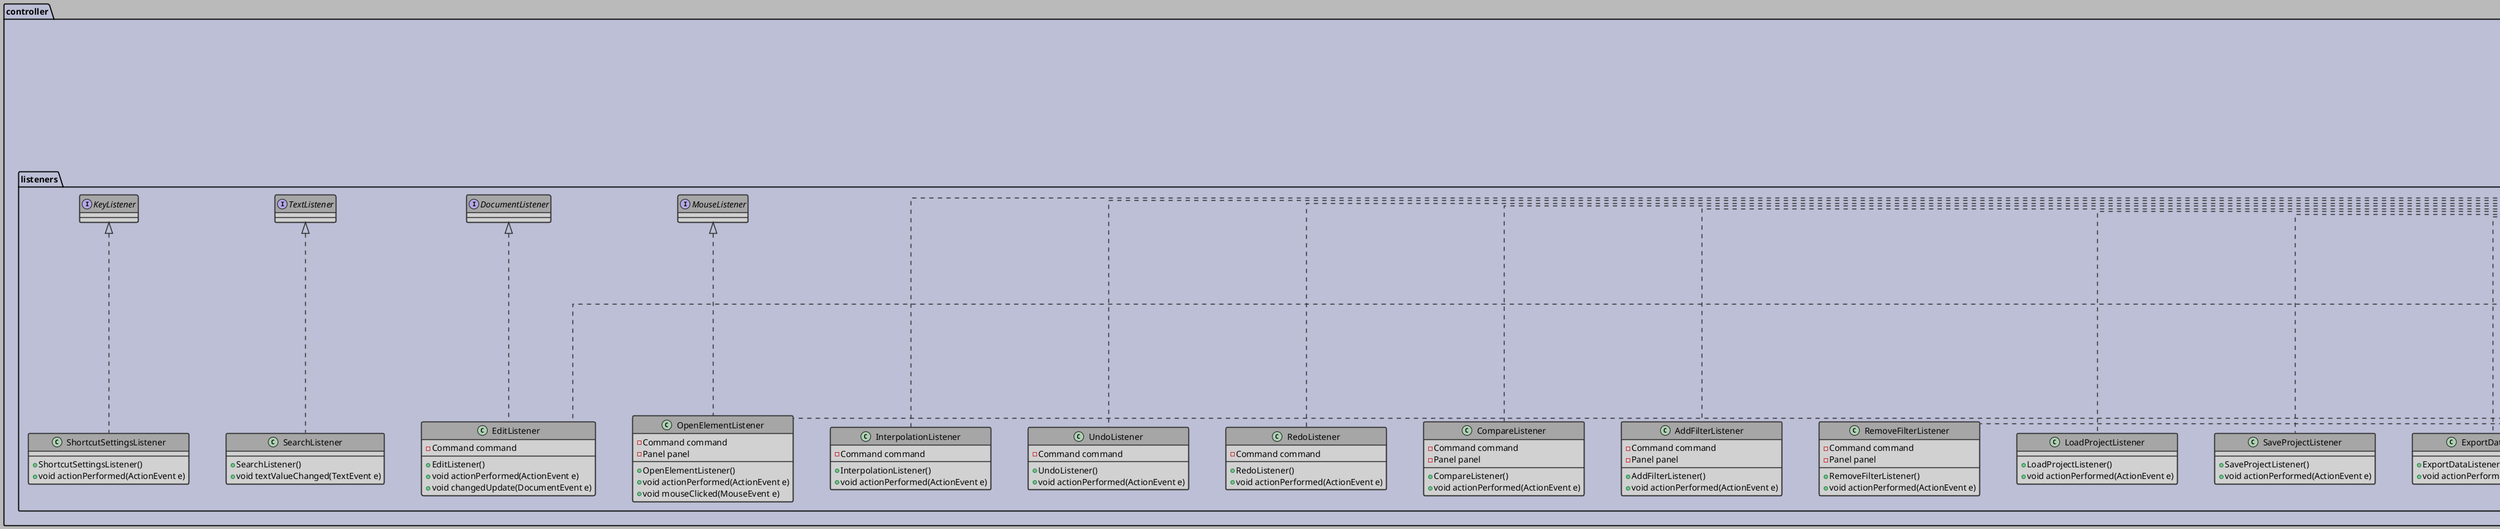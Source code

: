 @startuml


'Style Settings
skinparam {
    Linetype ortho
    BackgroundColor #bababa
    Shadowing false
    Nodesep 60
    Ranksep 50
    
}
skinparam Arrow {
    Color #2e2e2e
    Thickness 1.5
}
skinparam CircledCharacter {
    Radius 8
    FontSize 10
}
skinparam class {
    BackgroundColor #d1d1d1
    BorderColor #2e2e2e
    BorderThickness 1.5
    HeaderBackgroundColor #a6a6a6
}
skinparam package {
    BackgroundColor #bcbfd6
    BorderThickness 1.8
}
skinparam Note {
    BackgroundColor #297547
    BorderColor #171a17
    FontColor #e8e8e8
}

!startsub DIAGRAM

package view {
    interface KeyListener implements EventListener
    interface ActionListener implements EventListener
    interface DocumentListener implements EventListener
    interface TextListener implements EventListener
    interface MouseListener implements EventListener
    


}
package controller{
together {
    
    class EventManager{
        -MainWindow view
        -Model model
        -Map<Event, EventListener> events
        +EventManager(MainWindow view, Model model)
        +getListeners(): Map<Event, EventListener>
        +void subscribeListener(EventListener listener)
        +void removeListener(EventListener listener)
        
    }

    enum Event{
    LOAD
    OPEN
    DELETE
    REMOVE
    SAVE
    SAVEAS
    EDIT
    SEARCH
    CREATE
    RENAME
    MERGE
    COPY
    MOVE
    PASTE
    REDO
    UNDO
    SCALE
    COMPARE
    INTERPOLATE
    ADDFILTER
    REMOVEFILTER
    LOADPROJECT
    EXPORTCSV
    SAVEPROJECT
    SETTINGS
    SCSETTINGS
    PRSETTINGS
    LASETTINGS
    
    /'
    ATTRDROPDOWN
    GRAPHDROPDOWN
    SUBATTRDROPDOWN
    PIN
    STATISTICS
    '/
    }


    
}

package listeners{

        class LoadLibraryListener implements ActionListener{
            -Command command
            +LoadLibraryListener()
            +void actionPerformed(ActionEvent e)
            
        }
        
        class OpenElementListener implements ActionListener, MouseListener{
            -Command command
            -Panel panel
            +OpenElementListener()
            +void actionPerformed(ActionEvent e)
            +void mouseClicked(MouseEvent e)
        }

        class DeleteCellListener implements ActionListener{
            -Command command
            -Panel panel
            +DeleteCellListener()
            +void actionPerformed(ActionEvent e)
        }

        class RemoveListener implements ActionListener{
            -Command command
            -Panel panel
            +RemoveListener()
            +void actionPerformed(ActionEvent e)
            
        }

        class RenameListener implements ActionListener{
            -Command command
            -Panel panel
            +RenameListener()
            +void actionPerformed(ActionEvent e)
            +void valueChanged(TreeSelectionEvent e)
        } 


        class EditListener implements ActionListener, DocumentListener{
            -Command command
            +EditListener()
            +void actionPerformed(ActionEvent e)
            +void changedUpdate(DocumentEvent e)
        }

        class SearchListener implements TextListener{
            +SearchListener()
            +void textValueChanged(TextEvent e)
        }

        class CreateLibraryListener implements ActionListener{
            +CreateLibraryListener()
            +void actionPerformed(ActionEvent e)
        }

        class SaveListener implements ActionListener{
            +SaveListener()
            +void actionPerformed(ActionEvent e)
        }

        class SaveAsListener implements ActionListener{
            +SaveAsListener()
            +void actionPerformed(ActionEvent e)
        }

        class MergeListener implements ActionListener{
            -Command command
            -Panel panel
            +MergeListener()
            +void actionPerformed(ActionEvent e)
            
        }

        class ScaleListener implements ActionListener{
            -Command command
            +ScaleListener()
            +void actionPerformed(ActionEvent e)
            
        }

        class InterpolationListener implements ActionListener{
            -Command command
            +InterpolationListener()
            +void actionPerformed(ActionEvent e)
        }

        class UndoListener implements ActionListener{
            -Command command
            +UndoListener()
            +void actionPerformed(ActionEvent e)
        }

        class RedoListener implements ActionListener{
            -Command command
            +RedoListener()
            +void actionPerformed(ActionEvent e)
        }

        class CompareListener implements ActionListener{
            -Command command
            -Panel panel
            +CompareListener()
            +void actionPerformed(ActionEvent e)
            
        }

        together {
            class MoveListener implements ActionListener{
                -Command command
                -Panel panel
                +MoveListener()
                +void actionPerformed(ActionEvent e) 
            
               
            } 

            class CopyListener implements ActionListener{
                -Command command
                -Panel panel
                +CopyListener()
                +void actionPerformed(ActionEvent e)
            }

            class PasteListener implements ActionListener{ 
                -Command command
                -Panel panel
                +PasteListener()
                +void actionPerformed(ActionEvent e)
                
            }
           
        }

        class AddFilterListener implements ActionListener{
            -Command command
            -Panel panel
            +AddFilterListener()
            +void actionPerformed(ActionEvent e)
        }

         class RemoveFilterListener implements ActionListener{
            -Command command
            -Panel panel
            +RemoveFilterListener()
            +void actionPerformed(ActionEvent e)
        }

        
        class LoadProjectListener implements ActionListener{
            +LoadProjectListener()
            +void actionPerformed(ActionEvent e)
        }

        class SaveProjectListener implements ActionListener{
            +SaveProjectListener()
            +void actionPerformed(ActionEvent e)
        }


        class ExportDataListener implements ActionListener{
            +ExportDataListener()
            +void actionPerformed(ActionEvent e)

        }

        class SettingsListener implements ActionListener{
            +SettingsListener()
            +void actionPerformed(ActionEvent e)
        }

        class ShortcutSettingsListener implements KeyListener{
            +ShortcutSettingsListener()
            +void actionPerformed(ActionEvent e)
        }

        class PreferencesSettingsListener implements ActionListener{
            +PreferencesSettingsListener()
            +void actionPerformed(ActionEvent e)
        }

        class LanguageSettingsListener implements ActionListener{
            +LanguageSettingsListener()
            +void actionPerformed(ActionEvent e)
        }

        /'
        class AttributeDropdownListener implements ActionListener{
            +AttributeDropdownListener()
            +void actionPerformed(ActionEvent e)
        }

        class SubAttributeDropdownListener implements ActionListener{
            +SubAttributeDropdownListener()
            +void actionPerformed(ActionEvent e)
        }

        class GraphDropdownListener implements ActionListener{
            +GraphDropdownListener()
            +void actionPerformed(ActionEvent e)
        }

        class PinSelectListener implements ActionListener{
            +PinSelectListener()
            +void actionPerformed(ActionEvent e)
        }

         class StatisticsListener implements ItemListener{
            +StatisticsListener()
            +void itemStateChanged(ItemEvent e)
        }

        
        '/
 }
    Event - EventManager
}
!endsub
@enduml
